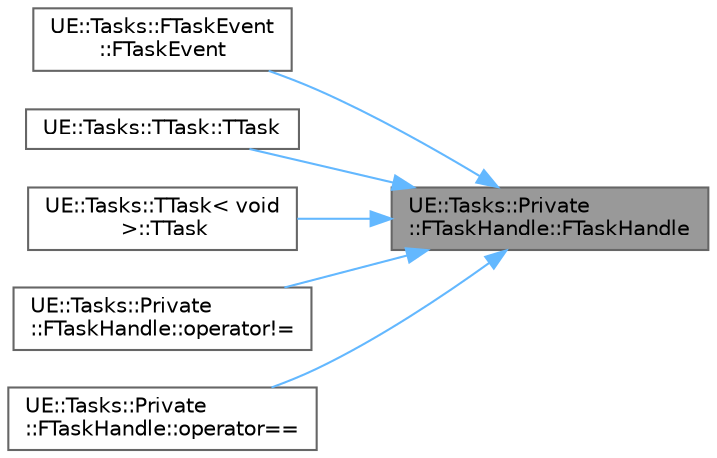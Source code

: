 digraph "UE::Tasks::Private::FTaskHandle::FTaskHandle"
{
 // INTERACTIVE_SVG=YES
 // LATEX_PDF_SIZE
  bgcolor="transparent";
  edge [fontname=Helvetica,fontsize=10,labelfontname=Helvetica,labelfontsize=10];
  node [fontname=Helvetica,fontsize=10,shape=box,height=0.2,width=0.4];
  rankdir="RL";
  Node1 [id="Node000001",label="UE::Tasks::Private\l::FTaskHandle::FTaskHandle",height=0.2,width=0.4,color="gray40", fillcolor="grey60", style="filled", fontcolor="black",tooltip=" "];
  Node1 -> Node2 [id="edge1_Node000001_Node000002",dir="back",color="steelblue1",style="solid",tooltip=" "];
  Node2 [id="Node000002",label="UE::Tasks::FTaskEvent\l::FTaskEvent",height=0.2,width=0.4,color="grey40", fillcolor="white", style="filled",URL="$d4/dc6/classUE_1_1Tasks_1_1FTaskEvent.html#a5dc8cdfaa4c801b06cf397dc992e3da0",tooltip=" "];
  Node1 -> Node3 [id="edge2_Node000001_Node000003",dir="back",color="steelblue1",style="solid",tooltip=" "];
  Node3 [id="Node000003",label="UE::Tasks::TTask::TTask",height=0.2,width=0.4,color="grey40", fillcolor="white", style="filled",URL="$d2/d4e/classUE_1_1Tasks_1_1TTask.html#a129a1b5ce5a664436b1443796c89d398",tooltip=" "];
  Node1 -> Node4 [id="edge3_Node000001_Node000004",dir="back",color="steelblue1",style="solid",tooltip=" "];
  Node4 [id="Node000004",label="UE::Tasks::TTask\< void\l \>::TTask",height=0.2,width=0.4,color="grey40", fillcolor="white", style="filled",URL="$d4/d84/classUE_1_1Tasks_1_1TTask_3_01void_01_4.html#abba7a11a4e721d6a4ef92c50ad1c1684",tooltip=" "];
  Node1 -> Node5 [id="edge4_Node000001_Node000005",dir="back",color="steelblue1",style="solid",tooltip=" "];
  Node5 [id="Node000005",label="UE::Tasks::Private\l::FTaskHandle::operator!=",height=0.2,width=0.4,color="grey40", fillcolor="white", style="filled",URL="$d5/d7b/classUE_1_1Tasks_1_1Private_1_1FTaskHandle.html#ae0e8c5e4dd86973f16d44b454f0f127b",tooltip=" "];
  Node1 -> Node6 [id="edge5_Node000001_Node000006",dir="back",color="steelblue1",style="solid",tooltip=" "];
  Node6 [id="Node000006",label="UE::Tasks::Private\l::FTaskHandle::operator==",height=0.2,width=0.4,color="grey40", fillcolor="white", style="filled",URL="$d5/d7b/classUE_1_1Tasks_1_1Private_1_1FTaskHandle.html#a3f689516c503f22da731bf4d9877ded3",tooltip=" "];
}

